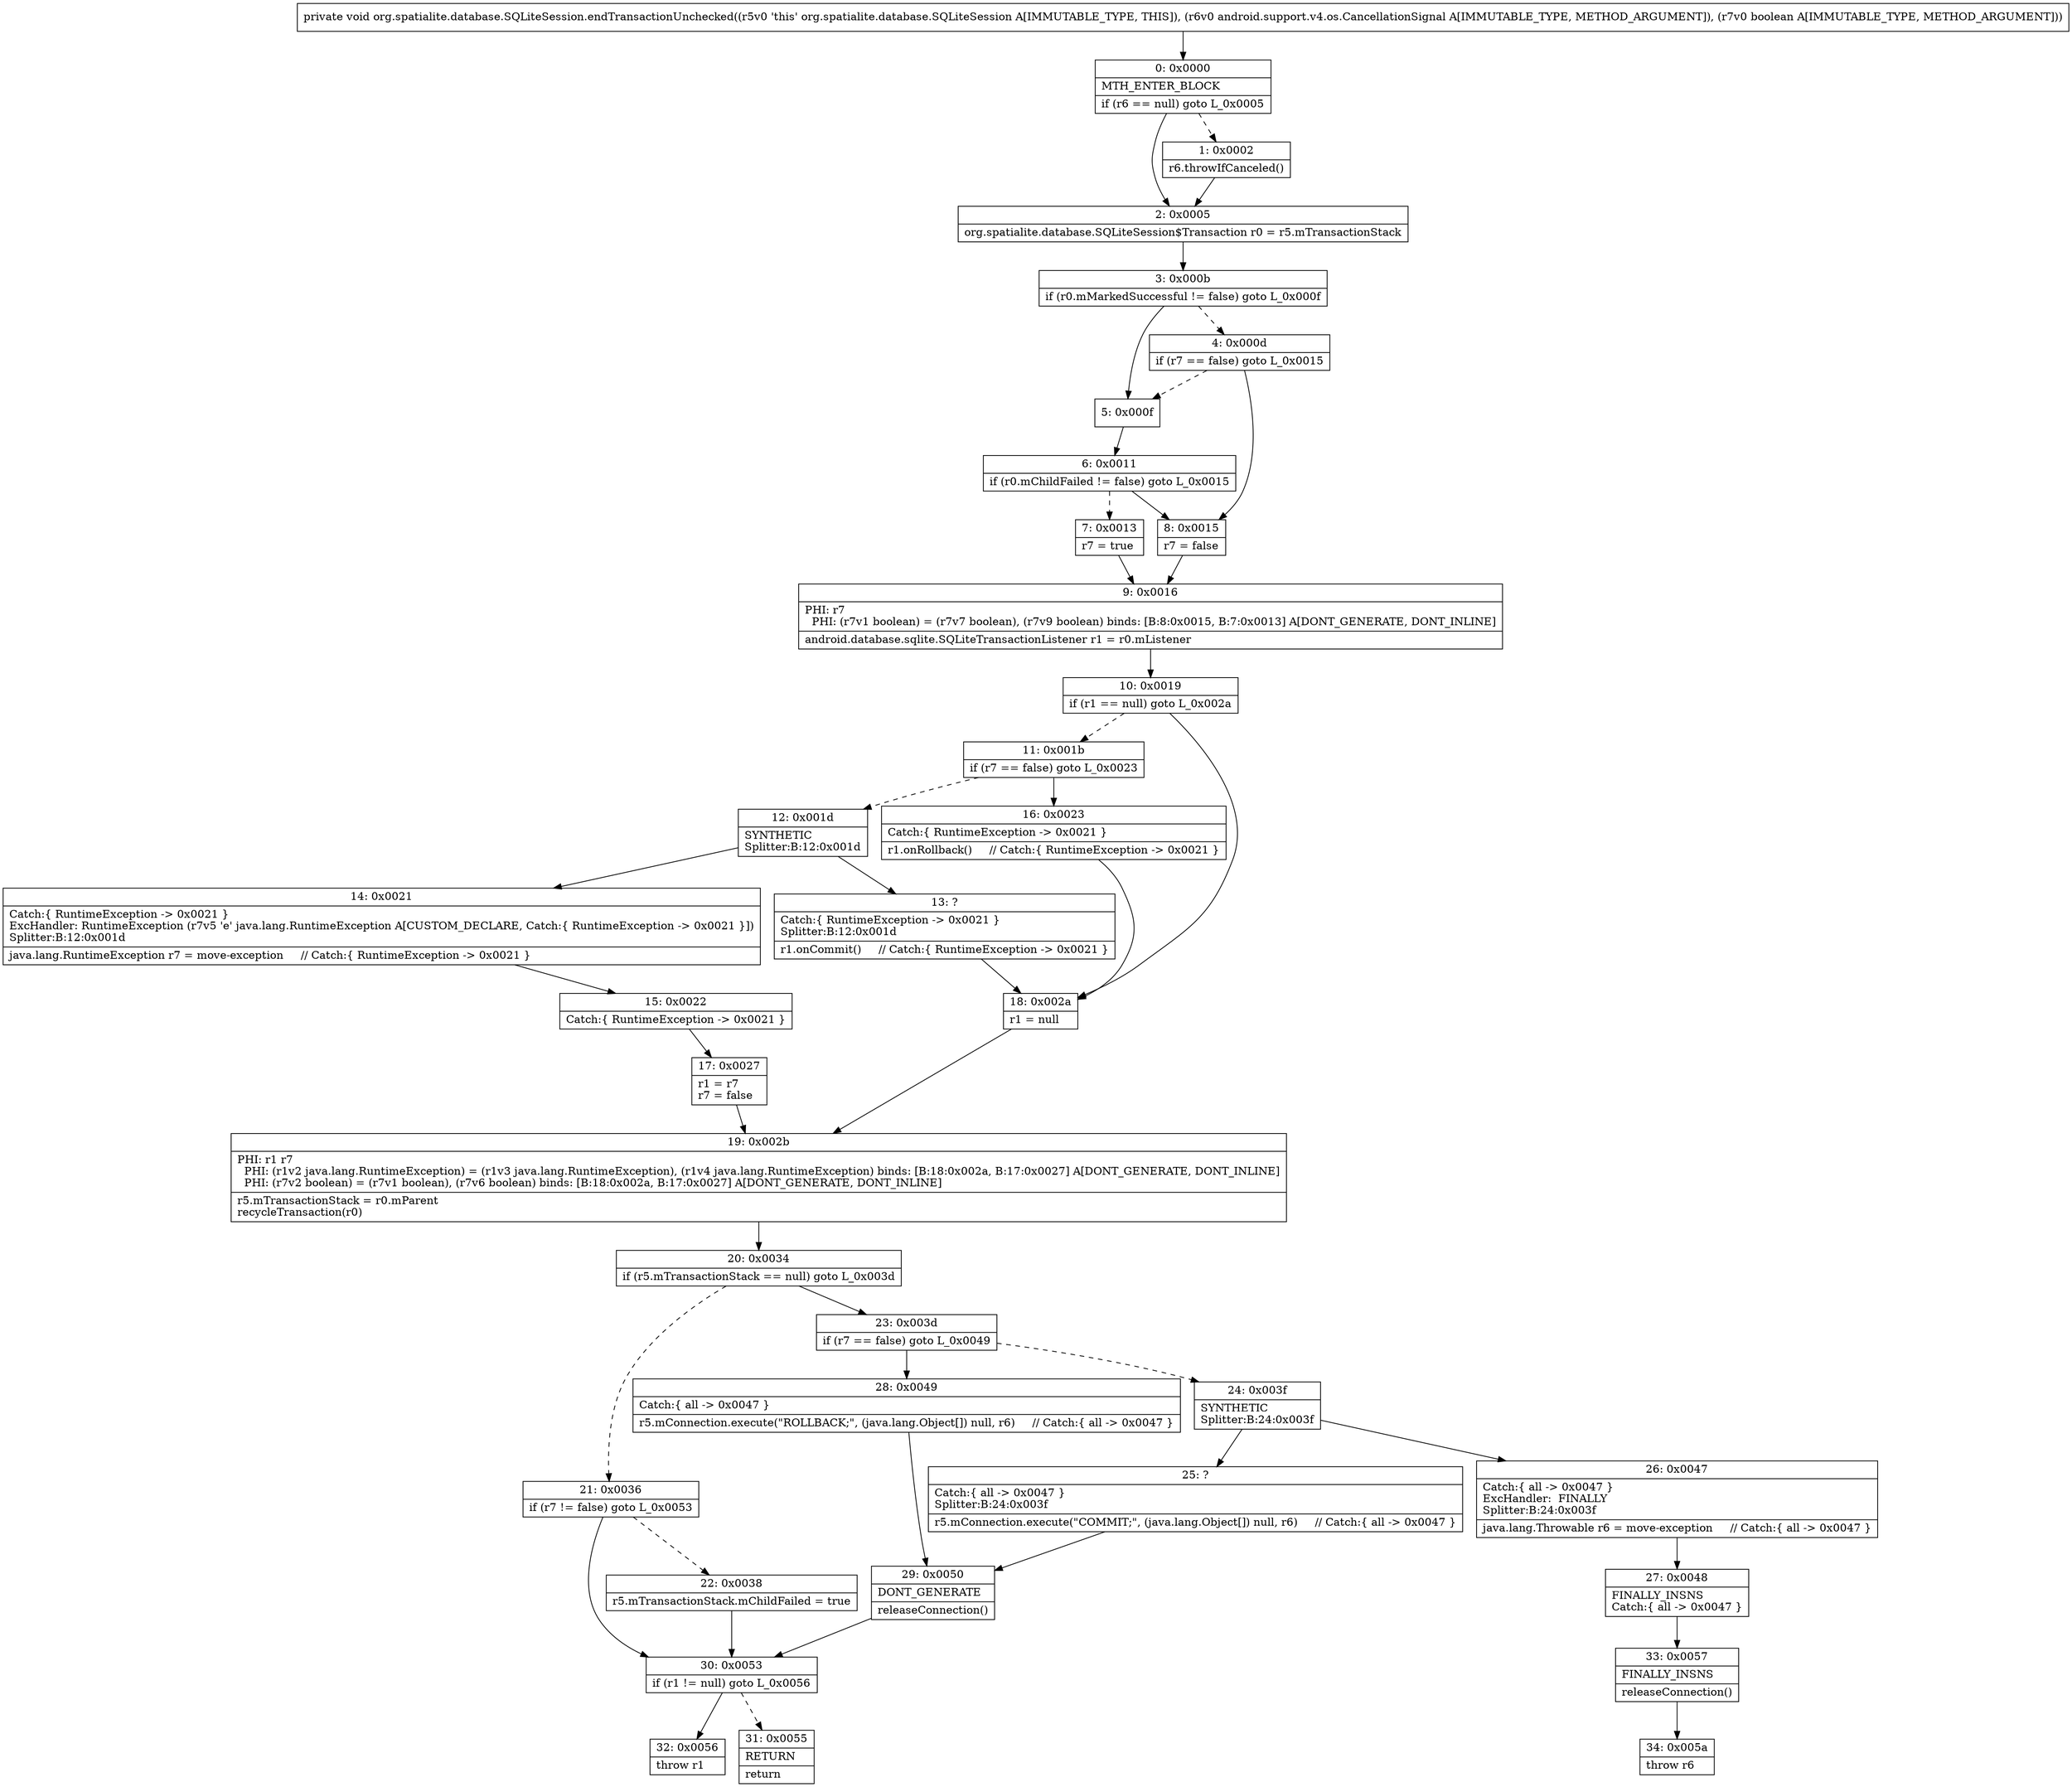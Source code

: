 digraph "CFG fororg.spatialite.database.SQLiteSession.endTransactionUnchecked(Landroid\/support\/v4\/os\/CancellationSignal;Z)V" {
Node_0 [shape=record,label="{0\:\ 0x0000|MTH_ENTER_BLOCK\l|if (r6 == null) goto L_0x0005\l}"];
Node_1 [shape=record,label="{1\:\ 0x0002|r6.throwIfCanceled()\l}"];
Node_2 [shape=record,label="{2\:\ 0x0005|org.spatialite.database.SQLiteSession$Transaction r0 = r5.mTransactionStack\l}"];
Node_3 [shape=record,label="{3\:\ 0x000b|if (r0.mMarkedSuccessful != false) goto L_0x000f\l}"];
Node_4 [shape=record,label="{4\:\ 0x000d|if (r7 == false) goto L_0x0015\l}"];
Node_5 [shape=record,label="{5\:\ 0x000f}"];
Node_6 [shape=record,label="{6\:\ 0x0011|if (r0.mChildFailed != false) goto L_0x0015\l}"];
Node_7 [shape=record,label="{7\:\ 0x0013|r7 = true\l}"];
Node_8 [shape=record,label="{8\:\ 0x0015|r7 = false\l}"];
Node_9 [shape=record,label="{9\:\ 0x0016|PHI: r7 \l  PHI: (r7v1 boolean) = (r7v7 boolean), (r7v9 boolean) binds: [B:8:0x0015, B:7:0x0013] A[DONT_GENERATE, DONT_INLINE]\l|android.database.sqlite.SQLiteTransactionListener r1 = r0.mListener\l}"];
Node_10 [shape=record,label="{10\:\ 0x0019|if (r1 == null) goto L_0x002a\l}"];
Node_11 [shape=record,label="{11\:\ 0x001b|if (r7 == false) goto L_0x0023\l}"];
Node_12 [shape=record,label="{12\:\ 0x001d|SYNTHETIC\lSplitter:B:12:0x001d\l}"];
Node_13 [shape=record,label="{13\:\ ?|Catch:\{ RuntimeException \-\> 0x0021 \}\lSplitter:B:12:0x001d\l|r1.onCommit()     \/\/ Catch:\{ RuntimeException \-\> 0x0021 \}\l}"];
Node_14 [shape=record,label="{14\:\ 0x0021|Catch:\{ RuntimeException \-\> 0x0021 \}\lExcHandler: RuntimeException (r7v5 'e' java.lang.RuntimeException A[CUSTOM_DECLARE, Catch:\{ RuntimeException \-\> 0x0021 \}])\lSplitter:B:12:0x001d\l|java.lang.RuntimeException r7 = move\-exception     \/\/ Catch:\{ RuntimeException \-\> 0x0021 \}\l}"];
Node_15 [shape=record,label="{15\:\ 0x0022|Catch:\{ RuntimeException \-\> 0x0021 \}\l}"];
Node_16 [shape=record,label="{16\:\ 0x0023|Catch:\{ RuntimeException \-\> 0x0021 \}\l|r1.onRollback()     \/\/ Catch:\{ RuntimeException \-\> 0x0021 \}\l}"];
Node_17 [shape=record,label="{17\:\ 0x0027|r1 = r7\lr7 = false\l}"];
Node_18 [shape=record,label="{18\:\ 0x002a|r1 = null\l}"];
Node_19 [shape=record,label="{19\:\ 0x002b|PHI: r1 r7 \l  PHI: (r1v2 java.lang.RuntimeException) = (r1v3 java.lang.RuntimeException), (r1v4 java.lang.RuntimeException) binds: [B:18:0x002a, B:17:0x0027] A[DONT_GENERATE, DONT_INLINE]\l  PHI: (r7v2 boolean) = (r7v1 boolean), (r7v6 boolean) binds: [B:18:0x002a, B:17:0x0027] A[DONT_GENERATE, DONT_INLINE]\l|r5.mTransactionStack = r0.mParent\lrecycleTransaction(r0)\l}"];
Node_20 [shape=record,label="{20\:\ 0x0034|if (r5.mTransactionStack == null) goto L_0x003d\l}"];
Node_21 [shape=record,label="{21\:\ 0x0036|if (r7 != false) goto L_0x0053\l}"];
Node_22 [shape=record,label="{22\:\ 0x0038|r5.mTransactionStack.mChildFailed = true\l}"];
Node_23 [shape=record,label="{23\:\ 0x003d|if (r7 == false) goto L_0x0049\l}"];
Node_24 [shape=record,label="{24\:\ 0x003f|SYNTHETIC\lSplitter:B:24:0x003f\l}"];
Node_25 [shape=record,label="{25\:\ ?|Catch:\{ all \-\> 0x0047 \}\lSplitter:B:24:0x003f\l|r5.mConnection.execute(\"COMMIT;\", (java.lang.Object[]) null, r6)     \/\/ Catch:\{ all \-\> 0x0047 \}\l}"];
Node_26 [shape=record,label="{26\:\ 0x0047|Catch:\{ all \-\> 0x0047 \}\lExcHandler:  FINALLY\lSplitter:B:24:0x003f\l|java.lang.Throwable r6 = move\-exception     \/\/ Catch:\{ all \-\> 0x0047 \}\l}"];
Node_27 [shape=record,label="{27\:\ 0x0048|FINALLY_INSNS\lCatch:\{ all \-\> 0x0047 \}\l}"];
Node_28 [shape=record,label="{28\:\ 0x0049|Catch:\{ all \-\> 0x0047 \}\l|r5.mConnection.execute(\"ROLLBACK;\", (java.lang.Object[]) null, r6)     \/\/ Catch:\{ all \-\> 0x0047 \}\l}"];
Node_29 [shape=record,label="{29\:\ 0x0050|DONT_GENERATE\l|releaseConnection()\l}"];
Node_30 [shape=record,label="{30\:\ 0x0053|if (r1 != null) goto L_0x0056\l}"];
Node_31 [shape=record,label="{31\:\ 0x0055|RETURN\l|return\l}"];
Node_32 [shape=record,label="{32\:\ 0x0056|throw r1\l}"];
Node_33 [shape=record,label="{33\:\ 0x0057|FINALLY_INSNS\l|releaseConnection()\l}"];
Node_34 [shape=record,label="{34\:\ 0x005a|throw r6\l}"];
MethodNode[shape=record,label="{private void org.spatialite.database.SQLiteSession.endTransactionUnchecked((r5v0 'this' org.spatialite.database.SQLiteSession A[IMMUTABLE_TYPE, THIS]), (r6v0 android.support.v4.os.CancellationSignal A[IMMUTABLE_TYPE, METHOD_ARGUMENT]), (r7v0 boolean A[IMMUTABLE_TYPE, METHOD_ARGUMENT])) }"];
MethodNode -> Node_0;
Node_0 -> Node_1[style=dashed];
Node_0 -> Node_2;
Node_1 -> Node_2;
Node_2 -> Node_3;
Node_3 -> Node_4[style=dashed];
Node_3 -> Node_5;
Node_4 -> Node_5[style=dashed];
Node_4 -> Node_8;
Node_5 -> Node_6;
Node_6 -> Node_7[style=dashed];
Node_6 -> Node_8;
Node_7 -> Node_9;
Node_8 -> Node_9;
Node_9 -> Node_10;
Node_10 -> Node_11[style=dashed];
Node_10 -> Node_18;
Node_11 -> Node_12[style=dashed];
Node_11 -> Node_16;
Node_12 -> Node_13;
Node_12 -> Node_14;
Node_13 -> Node_18;
Node_14 -> Node_15;
Node_15 -> Node_17;
Node_16 -> Node_18;
Node_17 -> Node_19;
Node_18 -> Node_19;
Node_19 -> Node_20;
Node_20 -> Node_21[style=dashed];
Node_20 -> Node_23;
Node_21 -> Node_22[style=dashed];
Node_21 -> Node_30;
Node_22 -> Node_30;
Node_23 -> Node_24[style=dashed];
Node_23 -> Node_28;
Node_24 -> Node_25;
Node_24 -> Node_26;
Node_25 -> Node_29;
Node_26 -> Node_27;
Node_27 -> Node_33;
Node_28 -> Node_29;
Node_29 -> Node_30;
Node_30 -> Node_31[style=dashed];
Node_30 -> Node_32;
Node_33 -> Node_34;
}


